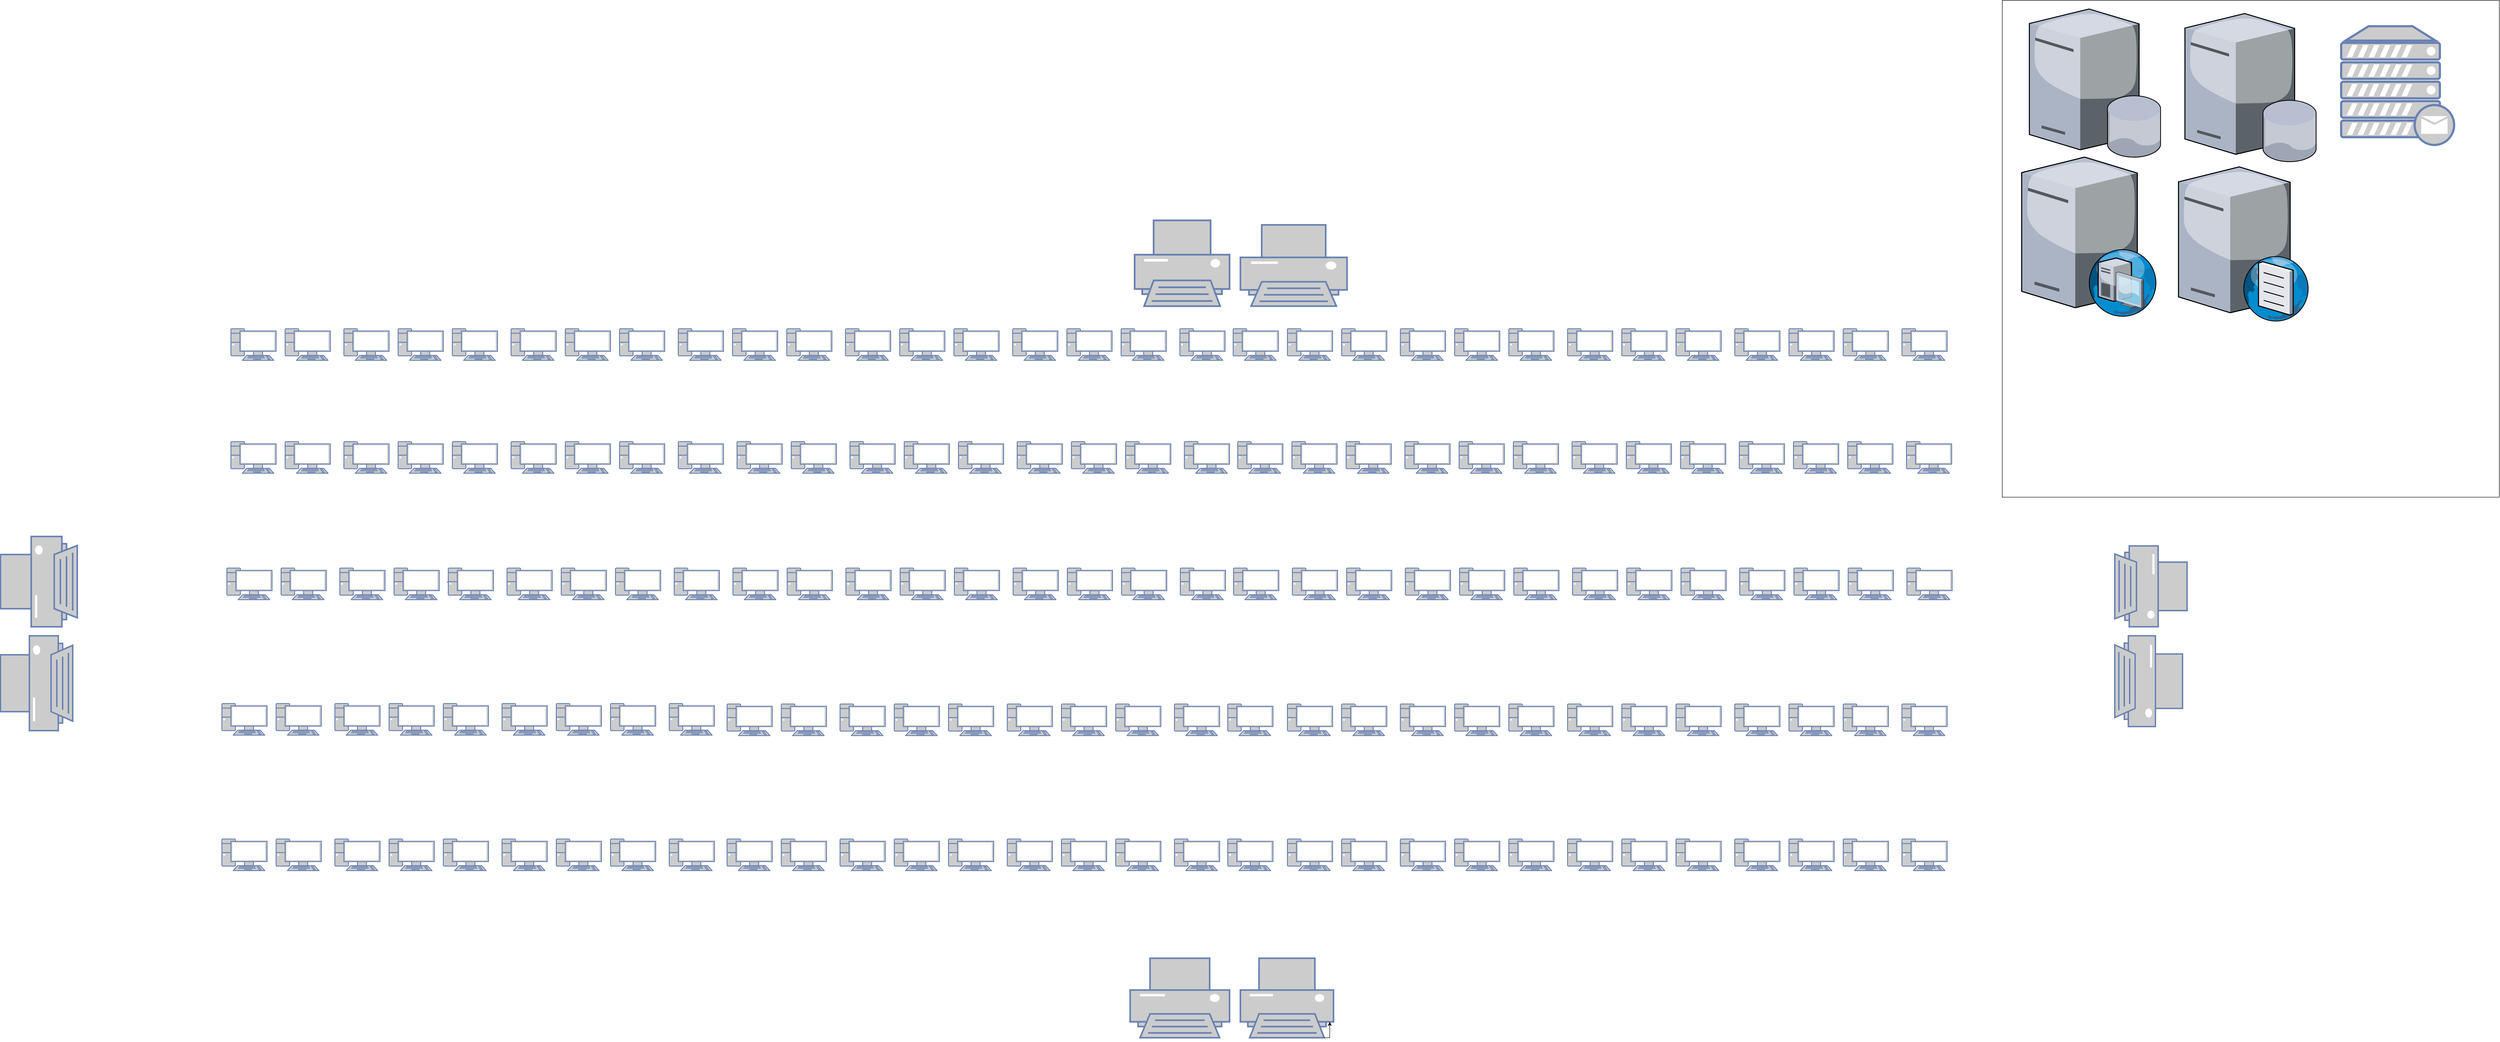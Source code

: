 <mxfile version="13.0.5" type="github"><diagram name="Page-1" id="822b0af5-4adb-64df-f703-e8dfc1f81529"><mxGraphModel dx="6716" dy="4807" grid="1" gridSize="10" guides="1" tooltips="1" connect="1" arrows="1" fold="1" page="1" pageScale="1" pageWidth="1169" pageHeight="827" background="#ffffff" math="0" shadow="0"><root><mxCell id="0"/><mxCell id="1" parent="0"/><mxCell id="Zx3S5RRPUux9s7iWloVt-3" value="" style="fontColor=#0066CC;verticalAlign=top;verticalLabelPosition=bottom;labelPosition=center;align=center;html=1;outlineConnect=0;fillColor=#CCCCCC;strokeColor=#6881B3;gradientColor=none;gradientDirection=north;strokeWidth=2;shape=mxgraph.networks.printer;" vertex="1" parent="1"><mxGeometry x="2120" y="-80" width="210" height="190" as="geometry"/></mxCell><mxCell id="Zx3S5RRPUux9s7iWloVt-4" value="" style="fontColor=#0066CC;verticalAlign=top;verticalLabelPosition=bottom;labelPosition=center;align=center;html=1;outlineConnect=0;fillColor=#CCCCCC;strokeColor=#6881B3;gradientColor=none;gradientDirection=north;strokeWidth=2;shape=mxgraph.networks.printer;" vertex="1" parent="1"><mxGeometry x="2354" y="-70" width="236" height="180" as="geometry"/></mxCell><mxCell id="Zx3S5RRPUux9s7iWloVt-5" value="" style="whiteSpace=wrap;html=1;aspect=fixed;" vertex="1" parent="1"><mxGeometry x="4040" y="-567" width="1100" height="1100" as="geometry"/></mxCell><mxCell id="Zx3S5RRPUux9s7iWloVt-6" value="" style="fontColor=#0066CC;verticalAlign=top;verticalLabelPosition=bottom;labelPosition=center;align=center;html=1;outlineConnect=0;fillColor=#CCCCCC;strokeColor=#6881B3;gradientColor=none;gradientDirection=north;strokeWidth=2;shape=mxgraph.networks.printer;" vertex="1" parent="1"><mxGeometry x="2110" y="1554" width="220" height="176" as="geometry"/></mxCell><mxCell id="Zx3S5RRPUux9s7iWloVt-7" value="" style="fontColor=#0066CC;verticalAlign=top;verticalLabelPosition=bottom;labelPosition=center;align=center;html=1;outlineConnect=0;fillColor=#CCCCCC;strokeColor=#6881B3;gradientColor=none;gradientDirection=north;strokeWidth=2;shape=mxgraph.networks.printer;" vertex="1" parent="1"><mxGeometry x="2354" y="1554" width="206" height="176" as="geometry"/></mxCell><mxCell id="Zx3S5RRPUux9s7iWloVt-8" value="" style="fontColor=#0066CC;verticalAlign=top;verticalLabelPosition=bottom;labelPosition=center;align=center;html=1;outlineConnect=0;fillColor=#CCCCCC;strokeColor=#6881B3;gradientColor=none;gradientDirection=north;strokeWidth=2;shape=mxgraph.networks.printer;rotation=-90;" vertex="1" parent="1"><mxGeometry x="-405" y="635" width="200" height="170" as="geometry"/></mxCell><mxCell id="Zx3S5RRPUux9s7iWloVt-10" value="" style="fontColor=#0066CC;verticalAlign=top;verticalLabelPosition=bottom;labelPosition=center;align=center;html=1;outlineConnect=0;fillColor=#CCCCCC;strokeColor=#6881B3;gradientColor=none;gradientDirection=north;strokeWidth=2;shape=mxgraph.networks.printer;rotation=-90;" vertex="1" parent="1"><mxGeometry x="-415" y="865" width="210" height="160" as="geometry"/></mxCell><mxCell id="Zx3S5RRPUux9s7iWloVt-13" value="" style="fontColor=#0066CC;verticalAlign=top;verticalLabelPosition=bottom;labelPosition=center;align=center;html=1;outlineConnect=0;fillColor=#CCCCCC;strokeColor=#6881B3;gradientColor=none;gradientDirection=north;strokeWidth=2;shape=mxgraph.networks.pc;" vertex="1" parent="1"><mxGeometry x="120" y="160" width="100" height="70" as="geometry"/></mxCell><mxCell id="Zx3S5RRPUux9s7iWloVt-14" value="" style="fontColor=#0066CC;verticalAlign=top;verticalLabelPosition=bottom;labelPosition=center;align=center;html=1;outlineConnect=0;fillColor=#CCCCCC;strokeColor=#6881B3;gradientColor=none;gradientDirection=north;strokeWidth=2;shape=mxgraph.networks.pc;" vertex="1" parent="1"><mxGeometry x="240" y="160" width="100" height="70" as="geometry"/></mxCell><mxCell id="Zx3S5RRPUux9s7iWloVt-15" value="" style="fontColor=#0066CC;verticalAlign=top;verticalLabelPosition=bottom;labelPosition=center;align=center;html=1;outlineConnect=0;fillColor=#CCCCCC;strokeColor=#6881B3;gradientColor=none;gradientDirection=north;strokeWidth=2;shape=mxgraph.networks.pc;" vertex="1" parent="1"><mxGeometry x="370" y="160" width="100" height="70" as="geometry"/></mxCell><mxCell id="Zx3S5RRPUux9s7iWloVt-16" value="" style="fontColor=#0066CC;verticalAlign=top;verticalLabelPosition=bottom;labelPosition=center;align=center;html=1;outlineConnect=0;fillColor=#CCCCCC;strokeColor=#6881B3;gradientColor=none;gradientDirection=north;strokeWidth=2;shape=mxgraph.networks.pc;" vertex="1" parent="1"><mxGeometry x="490" y="160" width="100" height="70" as="geometry"/></mxCell><mxCell id="Zx3S5RRPUux9s7iWloVt-17" value="" style="fontColor=#0066CC;verticalAlign=top;verticalLabelPosition=bottom;labelPosition=center;align=center;html=1;outlineConnect=0;fillColor=#CCCCCC;strokeColor=#6881B3;gradientColor=none;gradientDirection=north;strokeWidth=2;shape=mxgraph.networks.pc;" vertex="1" parent="1"><mxGeometry x="610" y="160" width="100" height="70" as="geometry"/></mxCell><mxCell id="Zx3S5RRPUux9s7iWloVt-18" value="" style="fontColor=#0066CC;verticalAlign=top;verticalLabelPosition=bottom;labelPosition=center;align=center;html=1;outlineConnect=0;fillColor=#CCCCCC;strokeColor=#6881B3;gradientColor=none;gradientDirection=north;strokeWidth=2;shape=mxgraph.networks.pc;" vertex="1" parent="1"><mxGeometry x="740" y="160" width="100" height="70" as="geometry"/></mxCell><mxCell id="Zx3S5RRPUux9s7iWloVt-19" value="" style="fontColor=#0066CC;verticalAlign=top;verticalLabelPosition=bottom;labelPosition=center;align=center;html=1;outlineConnect=0;fillColor=#CCCCCC;strokeColor=#6881B3;gradientColor=none;gradientDirection=north;strokeWidth=2;shape=mxgraph.networks.pc;" vertex="1" parent="1"><mxGeometry x="860" y="160" width="100" height="70" as="geometry"/></mxCell><mxCell id="Zx3S5RRPUux9s7iWloVt-20" value="" style="fontColor=#0066CC;verticalAlign=top;verticalLabelPosition=bottom;labelPosition=center;align=center;html=1;outlineConnect=0;fillColor=#CCCCCC;strokeColor=#6881B3;gradientColor=none;gradientDirection=north;strokeWidth=2;shape=mxgraph.networks.pc;" vertex="1" parent="1"><mxGeometry x="980" y="160" width="100" height="70" as="geometry"/></mxCell><mxCell id="Zx3S5RRPUux9s7iWloVt-21" value="" style="fontColor=#0066CC;verticalAlign=top;verticalLabelPosition=bottom;labelPosition=center;align=center;html=1;outlineConnect=0;fillColor=#CCCCCC;strokeColor=#6881B3;gradientColor=none;gradientDirection=north;strokeWidth=2;shape=mxgraph.networks.pc;" vertex="1" parent="1"><mxGeometry x="1110" y="160" width="100" height="70" as="geometry"/></mxCell><mxCell id="Zx3S5RRPUux9s7iWloVt-22" value="" style="fontColor=#0066CC;verticalAlign=top;verticalLabelPosition=bottom;labelPosition=center;align=center;html=1;outlineConnect=0;fillColor=#CCCCCC;strokeColor=#6881B3;gradientColor=none;gradientDirection=north;strokeWidth=2;shape=mxgraph.networks.pc;" vertex="1" parent="1"><mxGeometry x="1230" y="160" width="100" height="70" as="geometry"/></mxCell><mxCell id="Zx3S5RRPUux9s7iWloVt-23" value="" style="fontColor=#0066CC;verticalAlign=top;verticalLabelPosition=bottom;labelPosition=center;align=center;html=1;outlineConnect=0;fillColor=#CCCCCC;strokeColor=#6881B3;gradientColor=none;gradientDirection=north;strokeWidth=2;shape=mxgraph.networks.pc;" vertex="1" parent="1"><mxGeometry x="1350" y="160" width="100" height="70" as="geometry"/></mxCell><mxCell id="Zx3S5RRPUux9s7iWloVt-24" value="" style="fontColor=#0066CC;verticalAlign=top;verticalLabelPosition=bottom;labelPosition=center;align=center;html=1;outlineConnect=0;fillColor=#CCCCCC;strokeColor=#6881B3;gradientColor=none;gradientDirection=north;strokeWidth=2;shape=mxgraph.networks.pc;" vertex="1" parent="1"><mxGeometry x="1480" y="160" width="100" height="70" as="geometry"/></mxCell><mxCell id="Zx3S5RRPUux9s7iWloVt-25" value="" style="fontColor=#0066CC;verticalAlign=top;verticalLabelPosition=bottom;labelPosition=center;align=center;html=1;outlineConnect=0;fillColor=#CCCCCC;strokeColor=#6881B3;gradientColor=none;gradientDirection=north;strokeWidth=2;shape=mxgraph.networks.pc;" vertex="1" parent="1"><mxGeometry x="1600" y="160" width="100" height="70" as="geometry"/></mxCell><mxCell id="Zx3S5RRPUux9s7iWloVt-26" value="" style="fontColor=#0066CC;verticalAlign=top;verticalLabelPosition=bottom;labelPosition=center;align=center;html=1;outlineConnect=0;fillColor=#CCCCCC;strokeColor=#6881B3;gradientColor=none;gradientDirection=north;strokeWidth=2;shape=mxgraph.networks.pc;" vertex="1" parent="1"><mxGeometry x="1720" y="160" width="100" height="70" as="geometry"/></mxCell><mxCell id="Zx3S5RRPUux9s7iWloVt-27" value="" style="fontColor=#0066CC;verticalAlign=top;verticalLabelPosition=bottom;labelPosition=center;align=center;html=1;outlineConnect=0;fillColor=#CCCCCC;strokeColor=#6881B3;gradientColor=none;gradientDirection=north;strokeWidth=2;shape=mxgraph.networks.pc;" vertex="1" parent="1"><mxGeometry x="1850" y="160" width="100" height="70" as="geometry"/></mxCell><mxCell id="Zx3S5RRPUux9s7iWloVt-28" value="" style="fontColor=#0066CC;verticalAlign=top;verticalLabelPosition=bottom;labelPosition=center;align=center;html=1;outlineConnect=0;fillColor=#CCCCCC;strokeColor=#6881B3;gradientColor=none;gradientDirection=north;strokeWidth=2;shape=mxgraph.networks.pc;" vertex="1" parent="1"><mxGeometry x="1970" y="160" width="100" height="70" as="geometry"/></mxCell><mxCell id="Zx3S5RRPUux9s7iWloVt-29" value="" style="fontColor=#0066CC;verticalAlign=top;verticalLabelPosition=bottom;labelPosition=center;align=center;html=1;outlineConnect=0;fillColor=#CCCCCC;strokeColor=#6881B3;gradientColor=none;gradientDirection=north;strokeWidth=2;shape=mxgraph.networks.pc;" vertex="1" parent="1"><mxGeometry x="2090" y="160" width="100" height="70" as="geometry"/></mxCell><mxCell id="Zx3S5RRPUux9s7iWloVt-30" value="" style="fontColor=#0066CC;verticalAlign=top;verticalLabelPosition=bottom;labelPosition=center;align=center;html=1;outlineConnect=0;fillColor=#CCCCCC;strokeColor=#6881B3;gradientColor=none;gradientDirection=north;strokeWidth=2;shape=mxgraph.networks.pc;" vertex="1" parent="1"><mxGeometry x="2220" y="160" width="100" height="70" as="geometry"/></mxCell><mxCell id="Zx3S5RRPUux9s7iWloVt-31" value="" style="fontColor=#0066CC;verticalAlign=top;verticalLabelPosition=bottom;labelPosition=center;align=center;html=1;outlineConnect=0;fillColor=#CCCCCC;strokeColor=#6881B3;gradientColor=none;gradientDirection=north;strokeWidth=2;shape=mxgraph.networks.pc;" vertex="1" parent="1"><mxGeometry x="2338" y="160" width="100" height="70" as="geometry"/></mxCell><mxCell id="Zx3S5RRPUux9s7iWloVt-32" value="" style="fontColor=#0066CC;verticalAlign=top;verticalLabelPosition=bottom;labelPosition=center;align=center;html=1;outlineConnect=0;fillColor=#CCCCCC;strokeColor=#6881B3;gradientColor=none;gradientDirection=north;strokeWidth=2;shape=mxgraph.networks.pc;" vertex="1" parent="1"><mxGeometry x="2458" y="160" width="100" height="70" as="geometry"/></mxCell><mxCell id="Zx3S5RRPUux9s7iWloVt-33" value="" style="fontColor=#0066CC;verticalAlign=top;verticalLabelPosition=bottom;labelPosition=center;align=center;html=1;outlineConnect=0;fillColor=#CCCCCC;strokeColor=#6881B3;gradientColor=none;gradientDirection=north;strokeWidth=2;shape=mxgraph.networks.pc;" vertex="1" parent="1"><mxGeometry x="2578" y="160" width="100" height="70" as="geometry"/></mxCell><mxCell id="Zx3S5RRPUux9s7iWloVt-34" value="" style="fontColor=#0066CC;verticalAlign=top;verticalLabelPosition=bottom;labelPosition=center;align=center;html=1;outlineConnect=0;fillColor=#CCCCCC;strokeColor=#6881B3;gradientColor=none;gradientDirection=north;strokeWidth=2;shape=mxgraph.networks.pc;" vertex="1" parent="1"><mxGeometry x="2708" y="160" width="100" height="70" as="geometry"/></mxCell><mxCell id="Zx3S5RRPUux9s7iWloVt-35" value="" style="fontColor=#0066CC;verticalAlign=top;verticalLabelPosition=bottom;labelPosition=center;align=center;html=1;outlineConnect=0;fillColor=#CCCCCC;strokeColor=#6881B3;gradientColor=none;gradientDirection=north;strokeWidth=2;shape=mxgraph.networks.pc;" vertex="1" parent="1"><mxGeometry x="2828" y="160" width="100" height="70" as="geometry"/></mxCell><mxCell id="Zx3S5RRPUux9s7iWloVt-36" value="" style="fontColor=#0066CC;verticalAlign=top;verticalLabelPosition=bottom;labelPosition=center;align=center;html=1;outlineConnect=0;fillColor=#CCCCCC;strokeColor=#6881B3;gradientColor=none;gradientDirection=north;strokeWidth=2;shape=mxgraph.networks.pc;" vertex="1" parent="1"><mxGeometry x="2948" y="160" width="100" height="70" as="geometry"/></mxCell><mxCell id="Zx3S5RRPUux9s7iWloVt-37" value="" style="fontColor=#0066CC;verticalAlign=top;verticalLabelPosition=bottom;labelPosition=center;align=center;html=1;outlineConnect=0;fillColor=#CCCCCC;strokeColor=#6881B3;gradientColor=none;gradientDirection=north;strokeWidth=2;shape=mxgraph.networks.pc;" vertex="1" parent="1"><mxGeometry x="3078" y="160" width="100" height="70" as="geometry"/></mxCell><mxCell id="Zx3S5RRPUux9s7iWloVt-38" value="" style="fontColor=#0066CC;verticalAlign=top;verticalLabelPosition=bottom;labelPosition=center;align=center;html=1;outlineConnect=0;fillColor=#CCCCCC;strokeColor=#6881B3;gradientColor=none;gradientDirection=north;strokeWidth=2;shape=mxgraph.networks.pc;" vertex="1" parent="1"><mxGeometry x="3198" y="160" width="100" height="70" as="geometry"/></mxCell><mxCell id="Zx3S5RRPUux9s7iWloVt-39" value="" style="fontColor=#0066CC;verticalAlign=top;verticalLabelPosition=bottom;labelPosition=center;align=center;html=1;outlineConnect=0;fillColor=#CCCCCC;strokeColor=#6881B3;gradientColor=none;gradientDirection=north;strokeWidth=2;shape=mxgraph.networks.pc;" vertex="1" parent="1"><mxGeometry x="3318" y="160" width="100" height="70" as="geometry"/></mxCell><mxCell id="Zx3S5RRPUux9s7iWloVt-40" value="" style="fontColor=#0066CC;verticalAlign=top;verticalLabelPosition=bottom;labelPosition=center;align=center;html=1;outlineConnect=0;fillColor=#CCCCCC;strokeColor=#6881B3;gradientColor=none;gradientDirection=north;strokeWidth=2;shape=mxgraph.networks.pc;" vertex="1" parent="1"><mxGeometry x="3448" y="160" width="100" height="70" as="geometry"/></mxCell><mxCell id="Zx3S5RRPUux9s7iWloVt-41" value="" style="fontColor=#0066CC;verticalAlign=top;verticalLabelPosition=bottom;labelPosition=center;align=center;html=1;outlineConnect=0;fillColor=#CCCCCC;strokeColor=#6881B3;gradientColor=none;gradientDirection=north;strokeWidth=2;shape=mxgraph.networks.pc;" vertex="1" parent="1"><mxGeometry x="3568" y="160" width="100" height="70" as="geometry"/></mxCell><mxCell id="Zx3S5RRPUux9s7iWloVt-42" value="" style="fontColor=#0066CC;verticalAlign=top;verticalLabelPosition=bottom;labelPosition=center;align=center;html=1;outlineConnect=0;fillColor=#CCCCCC;strokeColor=#6881B3;gradientColor=none;gradientDirection=north;strokeWidth=2;shape=mxgraph.networks.pc;" vertex="1" parent="1"><mxGeometry x="3688" y="160" width="100" height="70" as="geometry"/></mxCell><mxCell id="Zx3S5RRPUux9s7iWloVt-43" value="" style="fontColor=#0066CC;verticalAlign=top;verticalLabelPosition=bottom;labelPosition=center;align=center;html=1;outlineConnect=0;fillColor=#CCCCCC;strokeColor=#6881B3;gradientColor=none;gradientDirection=north;strokeWidth=2;shape=mxgraph.networks.pc;" vertex="1" parent="1"><mxGeometry x="3818" y="160" width="100" height="70" as="geometry"/></mxCell><mxCell id="Zx3S5RRPUux9s7iWloVt-77" value="Text" style="text;html=1;align=center;verticalAlign=middle;resizable=0;points=[];autosize=1;" vertex="1" parent="1"><mxGeometry x="588" y="715" width="40" height="20" as="geometry"/></mxCell><mxCell id="Zx3S5RRPUux9s7iWloVt-94" value="" style="fontColor=#0066CC;verticalAlign=top;verticalLabelPosition=bottom;labelPosition=center;align=center;html=1;outlineConnect=0;fillColor=#CCCCCC;strokeColor=#6881B3;gradientColor=none;gradientDirection=north;strokeWidth=2;shape=mxgraph.networks.pc;" vertex="1" parent="1"><mxGeometry x="120" y="410" width="100" height="70" as="geometry"/></mxCell><mxCell id="Zx3S5RRPUux9s7iWloVt-95" value="" style="fontColor=#0066CC;verticalAlign=top;verticalLabelPosition=bottom;labelPosition=center;align=center;html=1;outlineConnect=0;fillColor=#CCCCCC;strokeColor=#6881B3;gradientColor=none;gradientDirection=north;strokeWidth=2;shape=mxgraph.networks.pc;" vertex="1" parent="1"><mxGeometry x="240" y="410" width="100" height="70" as="geometry"/></mxCell><mxCell id="Zx3S5RRPUux9s7iWloVt-96" value="" style="fontColor=#0066CC;verticalAlign=top;verticalLabelPosition=bottom;labelPosition=center;align=center;html=1;outlineConnect=0;fillColor=#CCCCCC;strokeColor=#6881B3;gradientColor=none;gradientDirection=north;strokeWidth=2;shape=mxgraph.networks.pc;" vertex="1" parent="1"><mxGeometry x="370" y="410" width="100" height="70" as="geometry"/></mxCell><mxCell id="Zx3S5RRPUux9s7iWloVt-97" value="" style="fontColor=#0066CC;verticalAlign=top;verticalLabelPosition=bottom;labelPosition=center;align=center;html=1;outlineConnect=0;fillColor=#CCCCCC;strokeColor=#6881B3;gradientColor=none;gradientDirection=north;strokeWidth=2;shape=mxgraph.networks.pc;" vertex="1" parent="1"><mxGeometry x="490" y="410" width="100" height="70" as="geometry"/></mxCell><mxCell id="Zx3S5RRPUux9s7iWloVt-98" value="" style="fontColor=#0066CC;verticalAlign=top;verticalLabelPosition=bottom;labelPosition=center;align=center;html=1;outlineConnect=0;fillColor=#CCCCCC;strokeColor=#6881B3;gradientColor=none;gradientDirection=north;strokeWidth=2;shape=mxgraph.networks.pc;" vertex="1" parent="1"><mxGeometry x="610" y="410" width="100" height="70" as="geometry"/></mxCell><mxCell id="Zx3S5RRPUux9s7iWloVt-99" value="" style="fontColor=#0066CC;verticalAlign=top;verticalLabelPosition=bottom;labelPosition=center;align=center;html=1;outlineConnect=0;fillColor=#CCCCCC;strokeColor=#6881B3;gradientColor=none;gradientDirection=north;strokeWidth=2;shape=mxgraph.networks.pc;" vertex="1" parent="1"><mxGeometry x="740" y="410" width="100" height="70" as="geometry"/></mxCell><mxCell id="Zx3S5RRPUux9s7iWloVt-100" value="" style="fontColor=#0066CC;verticalAlign=top;verticalLabelPosition=bottom;labelPosition=center;align=center;html=1;outlineConnect=0;fillColor=#CCCCCC;strokeColor=#6881B3;gradientColor=none;gradientDirection=north;strokeWidth=2;shape=mxgraph.networks.pc;" vertex="1" parent="1"><mxGeometry x="860" y="410" width="100" height="70" as="geometry"/></mxCell><mxCell id="Zx3S5RRPUux9s7iWloVt-101" value="" style="fontColor=#0066CC;verticalAlign=top;verticalLabelPosition=bottom;labelPosition=center;align=center;html=1;outlineConnect=0;fillColor=#CCCCCC;strokeColor=#6881B3;gradientColor=none;gradientDirection=north;strokeWidth=2;shape=mxgraph.networks.pc;" vertex="1" parent="1"><mxGeometry x="980" y="410" width="100" height="70" as="geometry"/></mxCell><mxCell id="Zx3S5RRPUux9s7iWloVt-102" value="" style="fontColor=#0066CC;verticalAlign=top;verticalLabelPosition=bottom;labelPosition=center;align=center;html=1;outlineConnect=0;fillColor=#CCCCCC;strokeColor=#6881B3;gradientColor=none;gradientDirection=north;strokeWidth=2;shape=mxgraph.networks.pc;" vertex="1" parent="1"><mxGeometry x="1110" y="410" width="100" height="70" as="geometry"/></mxCell><mxCell id="Zx3S5RRPUux9s7iWloVt-103" value="" style="fontColor=#0066CC;verticalAlign=top;verticalLabelPosition=bottom;labelPosition=center;align=center;html=1;outlineConnect=0;fillColor=#CCCCCC;strokeColor=#6881B3;gradientColor=none;gradientDirection=north;strokeWidth=2;shape=mxgraph.networks.pc;" vertex="1" parent="1"><mxGeometry x="111" y="690" width="100" height="70" as="geometry"/></mxCell><mxCell id="Zx3S5RRPUux9s7iWloVt-104" value="" style="fontColor=#0066CC;verticalAlign=top;verticalLabelPosition=bottom;labelPosition=center;align=center;html=1;outlineConnect=0;fillColor=#CCCCCC;strokeColor=#6881B3;gradientColor=none;gradientDirection=north;strokeWidth=2;shape=mxgraph.networks.pc;" vertex="1" parent="1"><mxGeometry x="231" y="690" width="100" height="70" as="geometry"/></mxCell><mxCell id="Zx3S5RRPUux9s7iWloVt-105" value="" style="fontColor=#0066CC;verticalAlign=top;verticalLabelPosition=bottom;labelPosition=center;align=center;html=1;outlineConnect=0;fillColor=#CCCCCC;strokeColor=#6881B3;gradientColor=none;gradientDirection=north;strokeWidth=2;shape=mxgraph.networks.pc;" vertex="1" parent="1"><mxGeometry x="361" y="690" width="100" height="70" as="geometry"/></mxCell><mxCell id="Zx3S5RRPUux9s7iWloVt-106" value="" style="fontColor=#0066CC;verticalAlign=top;verticalLabelPosition=bottom;labelPosition=center;align=center;html=1;outlineConnect=0;fillColor=#CCCCCC;strokeColor=#6881B3;gradientColor=none;gradientDirection=north;strokeWidth=2;shape=mxgraph.networks.pc;" vertex="1" parent="1"><mxGeometry x="481" y="690" width="100" height="70" as="geometry"/></mxCell><mxCell id="Zx3S5RRPUux9s7iWloVt-107" value="" style="fontColor=#0066CC;verticalAlign=top;verticalLabelPosition=bottom;labelPosition=center;align=center;html=1;outlineConnect=0;fillColor=#CCCCCC;strokeColor=#6881B3;gradientColor=none;gradientDirection=north;strokeWidth=2;shape=mxgraph.networks.pc;" vertex="1" parent="1"><mxGeometry x="601" y="690" width="100" height="70" as="geometry"/></mxCell><mxCell id="Zx3S5RRPUux9s7iWloVt-108" value="" style="fontColor=#0066CC;verticalAlign=top;verticalLabelPosition=bottom;labelPosition=center;align=center;html=1;outlineConnect=0;fillColor=#CCCCCC;strokeColor=#6881B3;gradientColor=none;gradientDirection=north;strokeWidth=2;shape=mxgraph.networks.pc;" vertex="1" parent="1"><mxGeometry x="731" y="690" width="100" height="70" as="geometry"/></mxCell><mxCell id="Zx3S5RRPUux9s7iWloVt-109" value="" style="fontColor=#0066CC;verticalAlign=top;verticalLabelPosition=bottom;labelPosition=center;align=center;html=1;outlineConnect=0;fillColor=#CCCCCC;strokeColor=#6881B3;gradientColor=none;gradientDirection=north;strokeWidth=2;shape=mxgraph.networks.pc;" vertex="1" parent="1"><mxGeometry x="851" y="690" width="100" height="70" as="geometry"/></mxCell><mxCell id="Zx3S5RRPUux9s7iWloVt-110" value="" style="fontColor=#0066CC;verticalAlign=top;verticalLabelPosition=bottom;labelPosition=center;align=center;html=1;outlineConnect=0;fillColor=#CCCCCC;strokeColor=#6881B3;gradientColor=none;gradientDirection=north;strokeWidth=2;shape=mxgraph.networks.pc;" vertex="1" parent="1"><mxGeometry x="971" y="690" width="100" height="70" as="geometry"/></mxCell><mxCell id="Zx3S5RRPUux9s7iWloVt-111" value="" style="fontColor=#0066CC;verticalAlign=top;verticalLabelPosition=bottom;labelPosition=center;align=center;html=1;outlineConnect=0;fillColor=#CCCCCC;strokeColor=#6881B3;gradientColor=none;gradientDirection=north;strokeWidth=2;shape=mxgraph.networks.pc;" vertex="1" parent="1"><mxGeometry x="1101" y="690" width="100" height="70" as="geometry"/></mxCell><mxCell id="Zx3S5RRPUux9s7iWloVt-112" value="" style="fontColor=#0066CC;verticalAlign=top;verticalLabelPosition=bottom;labelPosition=center;align=center;html=1;outlineConnect=0;fillColor=#CCCCCC;strokeColor=#6881B3;gradientColor=none;gradientDirection=north;strokeWidth=2;shape=mxgraph.networks.pc;" vertex="1" parent="1"><mxGeometry x="100" y="990" width="100" height="70" as="geometry"/></mxCell><mxCell id="Zx3S5RRPUux9s7iWloVt-113" value="" style="fontColor=#0066CC;verticalAlign=top;verticalLabelPosition=bottom;labelPosition=center;align=center;html=1;outlineConnect=0;fillColor=#CCCCCC;strokeColor=#6881B3;gradientColor=none;gradientDirection=north;strokeWidth=2;shape=mxgraph.networks.pc;" vertex="1" parent="1"><mxGeometry x="220" y="990" width="100" height="70" as="geometry"/></mxCell><mxCell id="Zx3S5RRPUux9s7iWloVt-114" value="" style="fontColor=#0066CC;verticalAlign=top;verticalLabelPosition=bottom;labelPosition=center;align=center;html=1;outlineConnect=0;fillColor=#CCCCCC;strokeColor=#6881B3;gradientColor=none;gradientDirection=north;strokeWidth=2;shape=mxgraph.networks.pc;" vertex="1" parent="1"><mxGeometry x="350" y="990" width="100" height="70" as="geometry"/></mxCell><mxCell id="Zx3S5RRPUux9s7iWloVt-115" value="" style="fontColor=#0066CC;verticalAlign=top;verticalLabelPosition=bottom;labelPosition=center;align=center;html=1;outlineConnect=0;fillColor=#CCCCCC;strokeColor=#6881B3;gradientColor=none;gradientDirection=north;strokeWidth=2;shape=mxgraph.networks.pc;" vertex="1" parent="1"><mxGeometry x="470" y="990" width="100" height="70" as="geometry"/></mxCell><mxCell id="Zx3S5RRPUux9s7iWloVt-116" value="" style="fontColor=#0066CC;verticalAlign=top;verticalLabelPosition=bottom;labelPosition=center;align=center;html=1;outlineConnect=0;fillColor=#CCCCCC;strokeColor=#6881B3;gradientColor=none;gradientDirection=north;strokeWidth=2;shape=mxgraph.networks.pc;" vertex="1" parent="1"><mxGeometry x="590" y="990" width="100" height="70" as="geometry"/></mxCell><mxCell id="Zx3S5RRPUux9s7iWloVt-117" value="" style="fontColor=#0066CC;verticalAlign=top;verticalLabelPosition=bottom;labelPosition=center;align=center;html=1;outlineConnect=0;fillColor=#CCCCCC;strokeColor=#6881B3;gradientColor=none;gradientDirection=north;strokeWidth=2;shape=mxgraph.networks.pc;" vertex="1" parent="1"><mxGeometry x="720" y="990" width="100" height="70" as="geometry"/></mxCell><mxCell id="Zx3S5RRPUux9s7iWloVt-118" value="" style="fontColor=#0066CC;verticalAlign=top;verticalLabelPosition=bottom;labelPosition=center;align=center;html=1;outlineConnect=0;fillColor=#CCCCCC;strokeColor=#6881B3;gradientColor=none;gradientDirection=north;strokeWidth=2;shape=mxgraph.networks.pc;" vertex="1" parent="1"><mxGeometry x="840" y="990" width="100" height="70" as="geometry"/></mxCell><mxCell id="Zx3S5RRPUux9s7iWloVt-119" value="" style="fontColor=#0066CC;verticalAlign=top;verticalLabelPosition=bottom;labelPosition=center;align=center;html=1;outlineConnect=0;fillColor=#CCCCCC;strokeColor=#6881B3;gradientColor=none;gradientDirection=north;strokeWidth=2;shape=mxgraph.networks.pc;" vertex="1" parent="1"><mxGeometry x="960" y="990" width="100" height="70" as="geometry"/></mxCell><mxCell id="Zx3S5RRPUux9s7iWloVt-120" value="" style="fontColor=#0066CC;verticalAlign=top;verticalLabelPosition=bottom;labelPosition=center;align=center;html=1;outlineConnect=0;fillColor=#CCCCCC;strokeColor=#6881B3;gradientColor=none;gradientDirection=north;strokeWidth=2;shape=mxgraph.networks.pc;" vertex="1" parent="1"><mxGeometry x="1090" y="990" width="100" height="70" as="geometry"/></mxCell><mxCell id="Zx3S5RRPUux9s7iWloVt-121" value="" style="fontColor=#0066CC;verticalAlign=top;verticalLabelPosition=bottom;labelPosition=center;align=center;html=1;outlineConnect=0;fillColor=#CCCCCC;strokeColor=#6881B3;gradientColor=none;gradientDirection=north;strokeWidth=2;shape=mxgraph.networks.pc;" vertex="1" parent="1"><mxGeometry x="100" y="1290" width="100" height="70" as="geometry"/></mxCell><mxCell id="Zx3S5RRPUux9s7iWloVt-122" value="" style="fontColor=#0066CC;verticalAlign=top;verticalLabelPosition=bottom;labelPosition=center;align=center;html=1;outlineConnect=0;fillColor=#CCCCCC;strokeColor=#6881B3;gradientColor=none;gradientDirection=north;strokeWidth=2;shape=mxgraph.networks.pc;" vertex="1" parent="1"><mxGeometry x="220" y="1290" width="100" height="70" as="geometry"/></mxCell><mxCell id="Zx3S5RRPUux9s7iWloVt-123" value="" style="fontColor=#0066CC;verticalAlign=top;verticalLabelPosition=bottom;labelPosition=center;align=center;html=1;outlineConnect=0;fillColor=#CCCCCC;strokeColor=#6881B3;gradientColor=none;gradientDirection=north;strokeWidth=2;shape=mxgraph.networks.pc;" vertex="1" parent="1"><mxGeometry x="350" y="1290" width="100" height="70" as="geometry"/></mxCell><mxCell id="Zx3S5RRPUux9s7iWloVt-124" value="" style="fontColor=#0066CC;verticalAlign=top;verticalLabelPosition=bottom;labelPosition=center;align=center;html=1;outlineConnect=0;fillColor=#CCCCCC;strokeColor=#6881B3;gradientColor=none;gradientDirection=north;strokeWidth=2;shape=mxgraph.networks.pc;" vertex="1" parent="1"><mxGeometry x="470" y="1290" width="100" height="70" as="geometry"/></mxCell><mxCell id="Zx3S5RRPUux9s7iWloVt-125" value="" style="fontColor=#0066CC;verticalAlign=top;verticalLabelPosition=bottom;labelPosition=center;align=center;html=1;outlineConnect=0;fillColor=#CCCCCC;strokeColor=#6881B3;gradientColor=none;gradientDirection=north;strokeWidth=2;shape=mxgraph.networks.pc;" vertex="1" parent="1"><mxGeometry x="590" y="1290" width="100" height="70" as="geometry"/></mxCell><mxCell id="Zx3S5RRPUux9s7iWloVt-126" value="" style="fontColor=#0066CC;verticalAlign=top;verticalLabelPosition=bottom;labelPosition=center;align=center;html=1;outlineConnect=0;fillColor=#CCCCCC;strokeColor=#6881B3;gradientColor=none;gradientDirection=north;strokeWidth=2;shape=mxgraph.networks.pc;" vertex="1" parent="1"><mxGeometry x="720" y="1290" width="100" height="70" as="geometry"/></mxCell><mxCell id="Zx3S5RRPUux9s7iWloVt-127" value="" style="fontColor=#0066CC;verticalAlign=top;verticalLabelPosition=bottom;labelPosition=center;align=center;html=1;outlineConnect=0;fillColor=#CCCCCC;strokeColor=#6881B3;gradientColor=none;gradientDirection=north;strokeWidth=2;shape=mxgraph.networks.pc;" vertex="1" parent="1"><mxGeometry x="840" y="1290" width="100" height="70" as="geometry"/></mxCell><mxCell id="Zx3S5RRPUux9s7iWloVt-128" value="" style="fontColor=#0066CC;verticalAlign=top;verticalLabelPosition=bottom;labelPosition=center;align=center;html=1;outlineConnect=0;fillColor=#CCCCCC;strokeColor=#6881B3;gradientColor=none;gradientDirection=north;strokeWidth=2;shape=mxgraph.networks.pc;" vertex="1" parent="1"><mxGeometry x="960" y="1290" width="100" height="70" as="geometry"/></mxCell><mxCell id="Zx3S5RRPUux9s7iWloVt-129" value="" style="fontColor=#0066CC;verticalAlign=top;verticalLabelPosition=bottom;labelPosition=center;align=center;html=1;outlineConnect=0;fillColor=#CCCCCC;strokeColor=#6881B3;gradientColor=none;gradientDirection=north;strokeWidth=2;shape=mxgraph.networks.pc;" vertex="1" parent="1"><mxGeometry x="1090" y="1290" width="100" height="70" as="geometry"/></mxCell><mxCell id="Zx3S5RRPUux9s7iWloVt-130" value="" style="fontColor=#0066CC;verticalAlign=top;verticalLabelPosition=bottom;labelPosition=center;align=center;html=1;outlineConnect=0;fillColor=#CCCCCC;strokeColor=#6881B3;gradientColor=none;gradientDirection=north;strokeWidth=2;shape=mxgraph.networks.printer;rotation=90;" vertex="1" parent="1"><mxGeometry x="4279.5" y="650.5" width="179" height="160" as="geometry"/></mxCell><mxCell id="Zx3S5RRPUux9s7iWloVt-131" value="" style="fontColor=#0066CC;verticalAlign=top;verticalLabelPosition=bottom;labelPosition=center;align=center;html=1;outlineConnect=0;fillColor=#CCCCCC;strokeColor=#6881B3;gradientColor=none;gradientDirection=north;strokeWidth=2;shape=mxgraph.networks.printer;rotation=90;" vertex="1" parent="1"><mxGeometry x="4263.5" y="865.5" width="201" height="150" as="geometry"/></mxCell><mxCell id="Zx3S5RRPUux9s7iWloVt-132" value="" style="fontColor=#0066CC;verticalAlign=top;verticalLabelPosition=bottom;labelPosition=center;align=center;html=1;outlineConnect=0;fillColor=#CCCCCC;strokeColor=#6881B3;gradientColor=none;gradientDirection=north;strokeWidth=2;shape=mxgraph.networks.pc;" vertex="1" parent="1"><mxGeometry x="1240" y="410" width="100" height="70" as="geometry"/></mxCell><mxCell id="Zx3S5RRPUux9s7iWloVt-133" value="" style="fontColor=#0066CC;verticalAlign=top;verticalLabelPosition=bottom;labelPosition=center;align=center;html=1;outlineConnect=0;fillColor=#CCCCCC;strokeColor=#6881B3;gradientColor=none;gradientDirection=north;strokeWidth=2;shape=mxgraph.networks.pc;" vertex="1" parent="1"><mxGeometry x="1360" y="410" width="100" height="70" as="geometry"/></mxCell><mxCell id="Zx3S5RRPUux9s7iWloVt-134" value="" style="fontColor=#0066CC;verticalAlign=top;verticalLabelPosition=bottom;labelPosition=center;align=center;html=1;outlineConnect=0;fillColor=#CCCCCC;strokeColor=#6881B3;gradientColor=none;gradientDirection=north;strokeWidth=2;shape=mxgraph.networks.pc;" vertex="1" parent="1"><mxGeometry x="1490" y="410" width="100" height="70" as="geometry"/></mxCell><mxCell id="Zx3S5RRPUux9s7iWloVt-135" value="" style="fontColor=#0066CC;verticalAlign=top;verticalLabelPosition=bottom;labelPosition=center;align=center;html=1;outlineConnect=0;fillColor=#CCCCCC;strokeColor=#6881B3;gradientColor=none;gradientDirection=north;strokeWidth=2;shape=mxgraph.networks.pc;" vertex="1" parent="1"><mxGeometry x="1610" y="410" width="100" height="70" as="geometry"/></mxCell><mxCell id="Zx3S5RRPUux9s7iWloVt-136" value="" style="fontColor=#0066CC;verticalAlign=top;verticalLabelPosition=bottom;labelPosition=center;align=center;html=1;outlineConnect=0;fillColor=#CCCCCC;strokeColor=#6881B3;gradientColor=none;gradientDirection=north;strokeWidth=2;shape=mxgraph.networks.pc;" vertex="1" parent="1"><mxGeometry x="1730" y="410" width="100" height="70" as="geometry"/></mxCell><mxCell id="Zx3S5RRPUux9s7iWloVt-137" value="" style="fontColor=#0066CC;verticalAlign=top;verticalLabelPosition=bottom;labelPosition=center;align=center;html=1;outlineConnect=0;fillColor=#CCCCCC;strokeColor=#6881B3;gradientColor=none;gradientDirection=north;strokeWidth=2;shape=mxgraph.networks.pc;" vertex="1" parent="1"><mxGeometry x="1860" y="410" width="100" height="70" as="geometry"/></mxCell><mxCell id="Zx3S5RRPUux9s7iWloVt-138" value="" style="fontColor=#0066CC;verticalAlign=top;verticalLabelPosition=bottom;labelPosition=center;align=center;html=1;outlineConnect=0;fillColor=#CCCCCC;strokeColor=#6881B3;gradientColor=none;gradientDirection=north;strokeWidth=2;shape=mxgraph.networks.pc;" vertex="1" parent="1"><mxGeometry x="1980" y="410" width="100" height="70" as="geometry"/></mxCell><mxCell id="Zx3S5RRPUux9s7iWloVt-139" value="" style="fontColor=#0066CC;verticalAlign=top;verticalLabelPosition=bottom;labelPosition=center;align=center;html=1;outlineConnect=0;fillColor=#CCCCCC;strokeColor=#6881B3;gradientColor=none;gradientDirection=north;strokeWidth=2;shape=mxgraph.networks.pc;" vertex="1" parent="1"><mxGeometry x="2100" y="410" width="100" height="70" as="geometry"/></mxCell><mxCell id="Zx3S5RRPUux9s7iWloVt-140" value="" style="fontColor=#0066CC;verticalAlign=top;verticalLabelPosition=bottom;labelPosition=center;align=center;html=1;outlineConnect=0;fillColor=#CCCCCC;strokeColor=#6881B3;gradientColor=none;gradientDirection=north;strokeWidth=2;shape=mxgraph.networks.pc;" vertex="1" parent="1"><mxGeometry x="2230" y="410" width="100" height="70" as="geometry"/></mxCell><mxCell id="Zx3S5RRPUux9s7iWloVt-141" value="" style="fontColor=#0066CC;verticalAlign=top;verticalLabelPosition=bottom;labelPosition=center;align=center;html=1;outlineConnect=0;fillColor=#CCCCCC;strokeColor=#6881B3;gradientColor=none;gradientDirection=north;strokeWidth=2;shape=mxgraph.networks.pc;" vertex="1" parent="1"><mxGeometry x="2348" y="410" width="100" height="70" as="geometry"/></mxCell><mxCell id="Zx3S5RRPUux9s7iWloVt-142" value="" style="fontColor=#0066CC;verticalAlign=top;verticalLabelPosition=bottom;labelPosition=center;align=center;html=1;outlineConnect=0;fillColor=#CCCCCC;strokeColor=#6881B3;gradientColor=none;gradientDirection=north;strokeWidth=2;shape=mxgraph.networks.pc;" vertex="1" parent="1"><mxGeometry x="1231" y="690" width="100" height="70" as="geometry"/></mxCell><mxCell id="Zx3S5RRPUux9s7iWloVt-143" value="" style="fontColor=#0066CC;verticalAlign=top;verticalLabelPosition=bottom;labelPosition=center;align=center;html=1;outlineConnect=0;fillColor=#CCCCCC;strokeColor=#6881B3;gradientColor=none;gradientDirection=north;strokeWidth=2;shape=mxgraph.networks.pc;" vertex="1" parent="1"><mxGeometry x="1351" y="690" width="100" height="70" as="geometry"/></mxCell><mxCell id="Zx3S5RRPUux9s7iWloVt-144" value="" style="fontColor=#0066CC;verticalAlign=top;verticalLabelPosition=bottom;labelPosition=center;align=center;html=1;outlineConnect=0;fillColor=#CCCCCC;strokeColor=#6881B3;gradientColor=none;gradientDirection=north;strokeWidth=2;shape=mxgraph.networks.pc;" vertex="1" parent="1"><mxGeometry x="1481" y="690" width="100" height="70" as="geometry"/></mxCell><mxCell id="Zx3S5RRPUux9s7iWloVt-145" value="" style="fontColor=#0066CC;verticalAlign=top;verticalLabelPosition=bottom;labelPosition=center;align=center;html=1;outlineConnect=0;fillColor=#CCCCCC;strokeColor=#6881B3;gradientColor=none;gradientDirection=north;strokeWidth=2;shape=mxgraph.networks.pc;" vertex="1" parent="1"><mxGeometry x="1601" y="690" width="100" height="70" as="geometry"/></mxCell><mxCell id="Zx3S5RRPUux9s7iWloVt-146" value="" style="fontColor=#0066CC;verticalAlign=top;verticalLabelPosition=bottom;labelPosition=center;align=center;html=1;outlineConnect=0;fillColor=#CCCCCC;strokeColor=#6881B3;gradientColor=none;gradientDirection=north;strokeWidth=2;shape=mxgraph.networks.pc;" vertex="1" parent="1"><mxGeometry x="1721" y="690" width="100" height="70" as="geometry"/></mxCell><mxCell id="Zx3S5RRPUux9s7iWloVt-147" value="" style="fontColor=#0066CC;verticalAlign=top;verticalLabelPosition=bottom;labelPosition=center;align=center;html=1;outlineConnect=0;fillColor=#CCCCCC;strokeColor=#6881B3;gradientColor=none;gradientDirection=north;strokeWidth=2;shape=mxgraph.networks.pc;" vertex="1" parent="1"><mxGeometry x="1851" y="690" width="100" height="70" as="geometry"/></mxCell><mxCell id="Zx3S5RRPUux9s7iWloVt-148" value="" style="fontColor=#0066CC;verticalAlign=top;verticalLabelPosition=bottom;labelPosition=center;align=center;html=1;outlineConnect=0;fillColor=#CCCCCC;strokeColor=#6881B3;gradientColor=none;gradientDirection=north;strokeWidth=2;shape=mxgraph.networks.pc;" vertex="1" parent="1"><mxGeometry x="1971" y="690" width="100" height="70" as="geometry"/></mxCell><mxCell id="Zx3S5RRPUux9s7iWloVt-149" value="" style="fontColor=#0066CC;verticalAlign=top;verticalLabelPosition=bottom;labelPosition=center;align=center;html=1;outlineConnect=0;fillColor=#CCCCCC;strokeColor=#6881B3;gradientColor=none;gradientDirection=north;strokeWidth=2;shape=mxgraph.networks.pc;" vertex="1" parent="1"><mxGeometry x="2091" y="690" width="100" height="70" as="geometry"/></mxCell><mxCell id="Zx3S5RRPUux9s7iWloVt-150" value="" style="fontColor=#0066CC;verticalAlign=top;verticalLabelPosition=bottom;labelPosition=center;align=center;html=1;outlineConnect=0;fillColor=#CCCCCC;strokeColor=#6881B3;gradientColor=none;gradientDirection=north;strokeWidth=2;shape=mxgraph.networks.pc;" vertex="1" parent="1"><mxGeometry x="2221" y="690" width="100" height="70" as="geometry"/></mxCell><mxCell id="Zx3S5RRPUux9s7iWloVt-151" value="" style="fontColor=#0066CC;verticalAlign=top;verticalLabelPosition=bottom;labelPosition=center;align=center;html=1;outlineConnect=0;fillColor=#CCCCCC;strokeColor=#6881B3;gradientColor=none;gradientDirection=north;strokeWidth=2;shape=mxgraph.networks.pc;" vertex="1" parent="1"><mxGeometry x="2339" y="690" width="100" height="70" as="geometry"/></mxCell><mxCell id="Zx3S5RRPUux9s7iWloVt-152" value="" style="fontColor=#0066CC;verticalAlign=top;verticalLabelPosition=bottom;labelPosition=center;align=center;html=1;outlineConnect=0;fillColor=#CCCCCC;strokeColor=#6881B3;gradientColor=none;gradientDirection=north;strokeWidth=2;shape=mxgraph.networks.pc;" vertex="1" parent="1"><mxGeometry x="1218" y="991" width="100" height="70" as="geometry"/></mxCell><mxCell id="Zx3S5RRPUux9s7iWloVt-153" value="" style="fontColor=#0066CC;verticalAlign=top;verticalLabelPosition=bottom;labelPosition=center;align=center;html=1;outlineConnect=0;fillColor=#CCCCCC;strokeColor=#6881B3;gradientColor=none;gradientDirection=north;strokeWidth=2;shape=mxgraph.networks.pc;" vertex="1" parent="1"><mxGeometry x="1338" y="991" width="100" height="70" as="geometry"/></mxCell><mxCell id="Zx3S5RRPUux9s7iWloVt-154" value="" style="fontColor=#0066CC;verticalAlign=top;verticalLabelPosition=bottom;labelPosition=center;align=center;html=1;outlineConnect=0;fillColor=#CCCCCC;strokeColor=#6881B3;gradientColor=none;gradientDirection=north;strokeWidth=2;shape=mxgraph.networks.pc;" vertex="1" parent="1"><mxGeometry x="1468" y="991" width="100" height="70" as="geometry"/></mxCell><mxCell id="Zx3S5RRPUux9s7iWloVt-155" value="" style="fontColor=#0066CC;verticalAlign=top;verticalLabelPosition=bottom;labelPosition=center;align=center;html=1;outlineConnect=0;fillColor=#CCCCCC;strokeColor=#6881B3;gradientColor=none;gradientDirection=north;strokeWidth=2;shape=mxgraph.networks.pc;" vertex="1" parent="1"><mxGeometry x="1588" y="991" width="100" height="70" as="geometry"/></mxCell><mxCell id="Zx3S5RRPUux9s7iWloVt-156" value="" style="fontColor=#0066CC;verticalAlign=top;verticalLabelPosition=bottom;labelPosition=center;align=center;html=1;outlineConnect=0;fillColor=#CCCCCC;strokeColor=#6881B3;gradientColor=none;gradientDirection=north;strokeWidth=2;shape=mxgraph.networks.pc;" vertex="1" parent="1"><mxGeometry x="1708" y="991" width="100" height="70" as="geometry"/></mxCell><mxCell id="Zx3S5RRPUux9s7iWloVt-157" value="" style="fontColor=#0066CC;verticalAlign=top;verticalLabelPosition=bottom;labelPosition=center;align=center;html=1;outlineConnect=0;fillColor=#CCCCCC;strokeColor=#6881B3;gradientColor=none;gradientDirection=north;strokeWidth=2;shape=mxgraph.networks.pc;" vertex="1" parent="1"><mxGeometry x="1838" y="991" width="100" height="70" as="geometry"/></mxCell><mxCell id="Zx3S5RRPUux9s7iWloVt-158" value="" style="fontColor=#0066CC;verticalAlign=top;verticalLabelPosition=bottom;labelPosition=center;align=center;html=1;outlineConnect=0;fillColor=#CCCCCC;strokeColor=#6881B3;gradientColor=none;gradientDirection=north;strokeWidth=2;shape=mxgraph.networks.pc;" vertex="1" parent="1"><mxGeometry x="1958" y="991" width="100" height="70" as="geometry"/></mxCell><mxCell id="Zx3S5RRPUux9s7iWloVt-159" value="" style="fontColor=#0066CC;verticalAlign=top;verticalLabelPosition=bottom;labelPosition=center;align=center;html=1;outlineConnect=0;fillColor=#CCCCCC;strokeColor=#6881B3;gradientColor=none;gradientDirection=north;strokeWidth=2;shape=mxgraph.networks.pc;" vertex="1" parent="1"><mxGeometry x="2078" y="991" width="100" height="70" as="geometry"/></mxCell><mxCell id="Zx3S5RRPUux9s7iWloVt-160" value="" style="fontColor=#0066CC;verticalAlign=top;verticalLabelPosition=bottom;labelPosition=center;align=center;html=1;outlineConnect=0;fillColor=#CCCCCC;strokeColor=#6881B3;gradientColor=none;gradientDirection=north;strokeWidth=2;shape=mxgraph.networks.pc;" vertex="1" parent="1"><mxGeometry x="2208" y="991" width="100" height="70" as="geometry"/></mxCell><mxCell id="Zx3S5RRPUux9s7iWloVt-161" value="" style="fontColor=#0066CC;verticalAlign=top;verticalLabelPosition=bottom;labelPosition=center;align=center;html=1;outlineConnect=0;fillColor=#CCCCCC;strokeColor=#6881B3;gradientColor=none;gradientDirection=north;strokeWidth=2;shape=mxgraph.networks.pc;" vertex="1" parent="1"><mxGeometry x="2326" y="991" width="100" height="70" as="geometry"/></mxCell><mxCell id="Zx3S5RRPUux9s7iWloVt-162" value="" style="fontColor=#0066CC;verticalAlign=top;verticalLabelPosition=bottom;labelPosition=center;align=center;html=1;outlineConnect=0;fillColor=#CCCCCC;strokeColor=#6881B3;gradientColor=none;gradientDirection=north;strokeWidth=2;shape=mxgraph.networks.pc;" vertex="1" parent="1"><mxGeometry x="1218" y="1290" width="100" height="70" as="geometry"/></mxCell><mxCell id="Zx3S5RRPUux9s7iWloVt-163" value="" style="fontColor=#0066CC;verticalAlign=top;verticalLabelPosition=bottom;labelPosition=center;align=center;html=1;outlineConnect=0;fillColor=#CCCCCC;strokeColor=#6881B3;gradientColor=none;gradientDirection=north;strokeWidth=2;shape=mxgraph.networks.pc;" vertex="1" parent="1"><mxGeometry x="1338" y="1290" width="100" height="70" as="geometry"/></mxCell><mxCell id="Zx3S5RRPUux9s7iWloVt-164" value="" style="fontColor=#0066CC;verticalAlign=top;verticalLabelPosition=bottom;labelPosition=center;align=center;html=1;outlineConnect=0;fillColor=#CCCCCC;strokeColor=#6881B3;gradientColor=none;gradientDirection=north;strokeWidth=2;shape=mxgraph.networks.pc;" vertex="1" parent="1"><mxGeometry x="1468" y="1290" width="100" height="70" as="geometry"/></mxCell><mxCell id="Zx3S5RRPUux9s7iWloVt-165" value="" style="fontColor=#0066CC;verticalAlign=top;verticalLabelPosition=bottom;labelPosition=center;align=center;html=1;outlineConnect=0;fillColor=#CCCCCC;strokeColor=#6881B3;gradientColor=none;gradientDirection=north;strokeWidth=2;shape=mxgraph.networks.pc;" vertex="1" parent="1"><mxGeometry x="1588" y="1290" width="100" height="70" as="geometry"/></mxCell><mxCell id="Zx3S5RRPUux9s7iWloVt-166" value="" style="fontColor=#0066CC;verticalAlign=top;verticalLabelPosition=bottom;labelPosition=center;align=center;html=1;outlineConnect=0;fillColor=#CCCCCC;strokeColor=#6881B3;gradientColor=none;gradientDirection=north;strokeWidth=2;shape=mxgraph.networks.pc;" vertex="1" parent="1"><mxGeometry x="1708" y="1290" width="100" height="70" as="geometry"/></mxCell><mxCell id="Zx3S5RRPUux9s7iWloVt-167" value="" style="fontColor=#0066CC;verticalAlign=top;verticalLabelPosition=bottom;labelPosition=center;align=center;html=1;outlineConnect=0;fillColor=#CCCCCC;strokeColor=#6881B3;gradientColor=none;gradientDirection=north;strokeWidth=2;shape=mxgraph.networks.pc;" vertex="1" parent="1"><mxGeometry x="1838" y="1290" width="100" height="70" as="geometry"/></mxCell><mxCell id="Zx3S5RRPUux9s7iWloVt-168" value="" style="fontColor=#0066CC;verticalAlign=top;verticalLabelPosition=bottom;labelPosition=center;align=center;html=1;outlineConnect=0;fillColor=#CCCCCC;strokeColor=#6881B3;gradientColor=none;gradientDirection=north;strokeWidth=2;shape=mxgraph.networks.pc;" vertex="1" parent="1"><mxGeometry x="1958" y="1290" width="100" height="70" as="geometry"/></mxCell><mxCell id="Zx3S5RRPUux9s7iWloVt-169" value="" style="fontColor=#0066CC;verticalAlign=top;verticalLabelPosition=bottom;labelPosition=center;align=center;html=1;outlineConnect=0;fillColor=#CCCCCC;strokeColor=#6881B3;gradientColor=none;gradientDirection=north;strokeWidth=2;shape=mxgraph.networks.pc;" vertex="1" parent="1"><mxGeometry x="2078" y="1290" width="100" height="70" as="geometry"/></mxCell><mxCell id="Zx3S5RRPUux9s7iWloVt-170" value="" style="fontColor=#0066CC;verticalAlign=top;verticalLabelPosition=bottom;labelPosition=center;align=center;html=1;outlineConnect=0;fillColor=#CCCCCC;strokeColor=#6881B3;gradientColor=none;gradientDirection=north;strokeWidth=2;shape=mxgraph.networks.pc;" vertex="1" parent="1"><mxGeometry x="2208" y="1290" width="100" height="70" as="geometry"/></mxCell><mxCell id="Zx3S5RRPUux9s7iWloVt-171" value="" style="fontColor=#0066CC;verticalAlign=top;verticalLabelPosition=bottom;labelPosition=center;align=center;html=1;outlineConnect=0;fillColor=#CCCCCC;strokeColor=#6881B3;gradientColor=none;gradientDirection=north;strokeWidth=2;shape=mxgraph.networks.pc;" vertex="1" parent="1"><mxGeometry x="2326" y="1290" width="100" height="70" as="geometry"/></mxCell><mxCell id="Zx3S5RRPUux9s7iWloVt-172" value="" style="fontColor=#0066CC;verticalAlign=top;verticalLabelPosition=bottom;labelPosition=center;align=center;html=1;outlineConnect=0;fillColor=#CCCCCC;strokeColor=#6881B3;gradientColor=none;gradientDirection=north;strokeWidth=2;shape=mxgraph.networks.pc;" vertex="1" parent="1"><mxGeometry x="2468" y="410" width="100" height="70" as="geometry"/></mxCell><mxCell id="Zx3S5RRPUux9s7iWloVt-173" value="" style="fontColor=#0066CC;verticalAlign=top;verticalLabelPosition=bottom;labelPosition=center;align=center;html=1;outlineConnect=0;fillColor=#CCCCCC;strokeColor=#6881B3;gradientColor=none;gradientDirection=north;strokeWidth=2;shape=mxgraph.networks.pc;" vertex="1" parent="1"><mxGeometry x="2588" y="410" width="100" height="70" as="geometry"/></mxCell><mxCell id="Zx3S5RRPUux9s7iWloVt-174" value="" style="fontColor=#0066CC;verticalAlign=top;verticalLabelPosition=bottom;labelPosition=center;align=center;html=1;outlineConnect=0;fillColor=#CCCCCC;strokeColor=#6881B3;gradientColor=none;gradientDirection=north;strokeWidth=2;shape=mxgraph.networks.pc;" vertex="1" parent="1"><mxGeometry x="2718" y="410" width="100" height="70" as="geometry"/></mxCell><mxCell id="Zx3S5RRPUux9s7iWloVt-175" value="" style="fontColor=#0066CC;verticalAlign=top;verticalLabelPosition=bottom;labelPosition=center;align=center;html=1;outlineConnect=0;fillColor=#CCCCCC;strokeColor=#6881B3;gradientColor=none;gradientDirection=north;strokeWidth=2;shape=mxgraph.networks.pc;" vertex="1" parent="1"><mxGeometry x="2838" y="410" width="100" height="70" as="geometry"/></mxCell><mxCell id="Zx3S5RRPUux9s7iWloVt-176" value="" style="fontColor=#0066CC;verticalAlign=top;verticalLabelPosition=bottom;labelPosition=center;align=center;html=1;outlineConnect=0;fillColor=#CCCCCC;strokeColor=#6881B3;gradientColor=none;gradientDirection=north;strokeWidth=2;shape=mxgraph.networks.pc;" vertex="1" parent="1"><mxGeometry x="2958" y="410" width="100" height="70" as="geometry"/></mxCell><mxCell id="Zx3S5RRPUux9s7iWloVt-177" value="" style="fontColor=#0066CC;verticalAlign=top;verticalLabelPosition=bottom;labelPosition=center;align=center;html=1;outlineConnect=0;fillColor=#CCCCCC;strokeColor=#6881B3;gradientColor=none;gradientDirection=north;strokeWidth=2;shape=mxgraph.networks.pc;" vertex="1" parent="1"><mxGeometry x="3088" y="410" width="100" height="70" as="geometry"/></mxCell><mxCell id="Zx3S5RRPUux9s7iWloVt-178" value="" style="fontColor=#0066CC;verticalAlign=top;verticalLabelPosition=bottom;labelPosition=center;align=center;html=1;outlineConnect=0;fillColor=#CCCCCC;strokeColor=#6881B3;gradientColor=none;gradientDirection=north;strokeWidth=2;shape=mxgraph.networks.pc;" vertex="1" parent="1"><mxGeometry x="3208" y="410" width="100" height="70" as="geometry"/></mxCell><mxCell id="Zx3S5RRPUux9s7iWloVt-179" value="" style="fontColor=#0066CC;verticalAlign=top;verticalLabelPosition=bottom;labelPosition=center;align=center;html=1;outlineConnect=0;fillColor=#CCCCCC;strokeColor=#6881B3;gradientColor=none;gradientDirection=north;strokeWidth=2;shape=mxgraph.networks.pc;" vertex="1" parent="1"><mxGeometry x="3328" y="410" width="100" height="70" as="geometry"/></mxCell><mxCell id="Zx3S5RRPUux9s7iWloVt-180" value="" style="fontColor=#0066CC;verticalAlign=top;verticalLabelPosition=bottom;labelPosition=center;align=center;html=1;outlineConnect=0;fillColor=#CCCCCC;strokeColor=#6881B3;gradientColor=none;gradientDirection=north;strokeWidth=2;shape=mxgraph.networks.pc;" vertex="1" parent="1"><mxGeometry x="3458" y="410" width="100" height="70" as="geometry"/></mxCell><mxCell id="Zx3S5RRPUux9s7iWloVt-181" value="" style="fontColor=#0066CC;verticalAlign=top;verticalLabelPosition=bottom;labelPosition=center;align=center;html=1;outlineConnect=0;fillColor=#CCCCCC;strokeColor=#6881B3;gradientColor=none;gradientDirection=north;strokeWidth=2;shape=mxgraph.networks.pc;" vertex="1" parent="1"><mxGeometry x="3578" y="410" width="100" height="70" as="geometry"/></mxCell><mxCell id="Zx3S5RRPUux9s7iWloVt-182" value="" style="fontColor=#0066CC;verticalAlign=top;verticalLabelPosition=bottom;labelPosition=center;align=center;html=1;outlineConnect=0;fillColor=#CCCCCC;strokeColor=#6881B3;gradientColor=none;gradientDirection=north;strokeWidth=2;shape=mxgraph.networks.pc;" vertex="1" parent="1"><mxGeometry x="3698" y="410" width="100" height="70" as="geometry"/></mxCell><mxCell id="Zx3S5RRPUux9s7iWloVt-183" value="" style="fontColor=#0066CC;verticalAlign=top;verticalLabelPosition=bottom;labelPosition=center;align=center;html=1;outlineConnect=0;fillColor=#CCCCCC;strokeColor=#6881B3;gradientColor=none;gradientDirection=north;strokeWidth=2;shape=mxgraph.networks.pc;" vertex="1" parent="1"><mxGeometry x="3828" y="410" width="100" height="70" as="geometry"/></mxCell><mxCell id="Zx3S5RRPUux9s7iWloVt-184" value="" style="fontColor=#0066CC;verticalAlign=top;verticalLabelPosition=bottom;labelPosition=center;align=center;html=1;outlineConnect=0;fillColor=#CCCCCC;strokeColor=#6881B3;gradientColor=none;gradientDirection=north;strokeWidth=2;shape=mxgraph.networks.pc;" vertex="1" parent="1"><mxGeometry x="2469" y="690" width="100" height="70" as="geometry"/></mxCell><mxCell id="Zx3S5RRPUux9s7iWloVt-185" value="" style="fontColor=#0066CC;verticalAlign=top;verticalLabelPosition=bottom;labelPosition=center;align=center;html=1;outlineConnect=0;fillColor=#CCCCCC;strokeColor=#6881B3;gradientColor=none;gradientDirection=north;strokeWidth=2;shape=mxgraph.networks.pc;" vertex="1" parent="1"><mxGeometry x="2589" y="690" width="100" height="70" as="geometry"/></mxCell><mxCell id="Zx3S5RRPUux9s7iWloVt-186" value="" style="fontColor=#0066CC;verticalAlign=top;verticalLabelPosition=bottom;labelPosition=center;align=center;html=1;outlineConnect=0;fillColor=#CCCCCC;strokeColor=#6881B3;gradientColor=none;gradientDirection=north;strokeWidth=2;shape=mxgraph.networks.pc;" vertex="1" parent="1"><mxGeometry x="2719" y="690" width="100" height="70" as="geometry"/></mxCell><mxCell id="Zx3S5RRPUux9s7iWloVt-187" value="" style="fontColor=#0066CC;verticalAlign=top;verticalLabelPosition=bottom;labelPosition=center;align=center;html=1;outlineConnect=0;fillColor=#CCCCCC;strokeColor=#6881B3;gradientColor=none;gradientDirection=north;strokeWidth=2;shape=mxgraph.networks.pc;" vertex="1" parent="1"><mxGeometry x="2839" y="690" width="100" height="70" as="geometry"/></mxCell><mxCell id="Zx3S5RRPUux9s7iWloVt-188" value="" style="fontColor=#0066CC;verticalAlign=top;verticalLabelPosition=bottom;labelPosition=center;align=center;html=1;outlineConnect=0;fillColor=#CCCCCC;strokeColor=#6881B3;gradientColor=none;gradientDirection=north;strokeWidth=2;shape=mxgraph.networks.pc;" vertex="1" parent="1"><mxGeometry x="2959" y="690" width="100" height="70" as="geometry"/></mxCell><mxCell id="Zx3S5RRPUux9s7iWloVt-189" value="" style="fontColor=#0066CC;verticalAlign=top;verticalLabelPosition=bottom;labelPosition=center;align=center;html=1;outlineConnect=0;fillColor=#CCCCCC;strokeColor=#6881B3;gradientColor=none;gradientDirection=north;strokeWidth=2;shape=mxgraph.networks.pc;" vertex="1" parent="1"><mxGeometry x="3089" y="690" width="100" height="70" as="geometry"/></mxCell><mxCell id="Zx3S5RRPUux9s7iWloVt-190" value="" style="fontColor=#0066CC;verticalAlign=top;verticalLabelPosition=bottom;labelPosition=center;align=center;html=1;outlineConnect=0;fillColor=#CCCCCC;strokeColor=#6881B3;gradientColor=none;gradientDirection=north;strokeWidth=2;shape=mxgraph.networks.pc;" vertex="1" parent="1"><mxGeometry x="3209" y="690" width="100" height="70" as="geometry"/></mxCell><mxCell id="Zx3S5RRPUux9s7iWloVt-191" value="" style="fontColor=#0066CC;verticalAlign=top;verticalLabelPosition=bottom;labelPosition=center;align=center;html=1;outlineConnect=0;fillColor=#CCCCCC;strokeColor=#6881B3;gradientColor=none;gradientDirection=north;strokeWidth=2;shape=mxgraph.networks.pc;" vertex="1" parent="1"><mxGeometry x="3329" y="690" width="100" height="70" as="geometry"/></mxCell><mxCell id="Zx3S5RRPUux9s7iWloVt-192" value="" style="fontColor=#0066CC;verticalAlign=top;verticalLabelPosition=bottom;labelPosition=center;align=center;html=1;outlineConnect=0;fillColor=#CCCCCC;strokeColor=#6881B3;gradientColor=none;gradientDirection=north;strokeWidth=2;shape=mxgraph.networks.pc;" vertex="1" parent="1"><mxGeometry x="3459" y="690" width="100" height="70" as="geometry"/></mxCell><mxCell id="Zx3S5RRPUux9s7iWloVt-193" value="" style="fontColor=#0066CC;verticalAlign=top;verticalLabelPosition=bottom;labelPosition=center;align=center;html=1;outlineConnect=0;fillColor=#CCCCCC;strokeColor=#6881B3;gradientColor=none;gradientDirection=north;strokeWidth=2;shape=mxgraph.networks.pc;" vertex="1" parent="1"><mxGeometry x="3579" y="690" width="100" height="70" as="geometry"/></mxCell><mxCell id="Zx3S5RRPUux9s7iWloVt-194" value="" style="fontColor=#0066CC;verticalAlign=top;verticalLabelPosition=bottom;labelPosition=center;align=center;html=1;outlineConnect=0;fillColor=#CCCCCC;strokeColor=#6881B3;gradientColor=none;gradientDirection=north;strokeWidth=2;shape=mxgraph.networks.pc;" vertex="1" parent="1"><mxGeometry x="3699" y="690" width="100" height="70" as="geometry"/></mxCell><mxCell id="Zx3S5RRPUux9s7iWloVt-195" value="" style="fontColor=#0066CC;verticalAlign=top;verticalLabelPosition=bottom;labelPosition=center;align=center;html=1;outlineConnect=0;fillColor=#CCCCCC;strokeColor=#6881B3;gradientColor=none;gradientDirection=north;strokeWidth=2;shape=mxgraph.networks.pc;" vertex="1" parent="1"><mxGeometry x="3829" y="690" width="100" height="70" as="geometry"/></mxCell><mxCell id="Zx3S5RRPUux9s7iWloVt-196" value="" style="fontColor=#0066CC;verticalAlign=top;verticalLabelPosition=bottom;labelPosition=center;align=center;html=1;outlineConnect=0;fillColor=#CCCCCC;strokeColor=#6881B3;gradientColor=none;gradientDirection=north;strokeWidth=2;shape=mxgraph.networks.pc;" vertex="1" parent="1"><mxGeometry x="2458" y="991" width="100" height="70" as="geometry"/></mxCell><mxCell id="Zx3S5RRPUux9s7iWloVt-197" value="" style="fontColor=#0066CC;verticalAlign=top;verticalLabelPosition=bottom;labelPosition=center;align=center;html=1;outlineConnect=0;fillColor=#CCCCCC;strokeColor=#6881B3;gradientColor=none;gradientDirection=north;strokeWidth=2;shape=mxgraph.networks.pc;" vertex="1" parent="1"><mxGeometry x="2578" y="991" width="100" height="70" as="geometry"/></mxCell><mxCell id="Zx3S5RRPUux9s7iWloVt-198" value="" style="fontColor=#0066CC;verticalAlign=top;verticalLabelPosition=bottom;labelPosition=center;align=center;html=1;outlineConnect=0;fillColor=#CCCCCC;strokeColor=#6881B3;gradientColor=none;gradientDirection=north;strokeWidth=2;shape=mxgraph.networks.pc;" vertex="1" parent="1"><mxGeometry x="2708" y="991" width="100" height="70" as="geometry"/></mxCell><mxCell id="Zx3S5RRPUux9s7iWloVt-199" value="" style="fontColor=#0066CC;verticalAlign=top;verticalLabelPosition=bottom;labelPosition=center;align=center;html=1;outlineConnect=0;fillColor=#CCCCCC;strokeColor=#6881B3;gradientColor=none;gradientDirection=north;strokeWidth=2;shape=mxgraph.networks.pc;" vertex="1" parent="1"><mxGeometry x="2828" y="991" width="100" height="70" as="geometry"/></mxCell><mxCell id="Zx3S5RRPUux9s7iWloVt-200" value="" style="fontColor=#0066CC;verticalAlign=top;verticalLabelPosition=bottom;labelPosition=center;align=center;html=1;outlineConnect=0;fillColor=#CCCCCC;strokeColor=#6881B3;gradientColor=none;gradientDirection=north;strokeWidth=2;shape=mxgraph.networks.pc;" vertex="1" parent="1"><mxGeometry x="2948" y="991" width="100" height="70" as="geometry"/></mxCell><mxCell id="Zx3S5RRPUux9s7iWloVt-201" value="" style="fontColor=#0066CC;verticalAlign=top;verticalLabelPosition=bottom;labelPosition=center;align=center;html=1;outlineConnect=0;fillColor=#CCCCCC;strokeColor=#6881B3;gradientColor=none;gradientDirection=north;strokeWidth=2;shape=mxgraph.networks.pc;" vertex="1" parent="1"><mxGeometry x="3078" y="991" width="100" height="70" as="geometry"/></mxCell><mxCell id="Zx3S5RRPUux9s7iWloVt-202" value="" style="fontColor=#0066CC;verticalAlign=top;verticalLabelPosition=bottom;labelPosition=center;align=center;html=1;outlineConnect=0;fillColor=#CCCCCC;strokeColor=#6881B3;gradientColor=none;gradientDirection=north;strokeWidth=2;shape=mxgraph.networks.pc;" vertex="1" parent="1"><mxGeometry x="3198" y="991" width="100" height="70" as="geometry"/></mxCell><mxCell id="Zx3S5RRPUux9s7iWloVt-203" value="" style="fontColor=#0066CC;verticalAlign=top;verticalLabelPosition=bottom;labelPosition=center;align=center;html=1;outlineConnect=0;fillColor=#CCCCCC;strokeColor=#6881B3;gradientColor=none;gradientDirection=north;strokeWidth=2;shape=mxgraph.networks.pc;" vertex="1" parent="1"><mxGeometry x="3318" y="991" width="100" height="70" as="geometry"/></mxCell><mxCell id="Zx3S5RRPUux9s7iWloVt-204" value="" style="fontColor=#0066CC;verticalAlign=top;verticalLabelPosition=bottom;labelPosition=center;align=center;html=1;outlineConnect=0;fillColor=#CCCCCC;strokeColor=#6881B3;gradientColor=none;gradientDirection=north;strokeWidth=2;shape=mxgraph.networks.pc;" vertex="1" parent="1"><mxGeometry x="3448" y="991" width="100" height="70" as="geometry"/></mxCell><mxCell id="Zx3S5RRPUux9s7iWloVt-205" value="" style="fontColor=#0066CC;verticalAlign=top;verticalLabelPosition=bottom;labelPosition=center;align=center;html=1;outlineConnect=0;fillColor=#CCCCCC;strokeColor=#6881B3;gradientColor=none;gradientDirection=north;strokeWidth=2;shape=mxgraph.networks.pc;" vertex="1" parent="1"><mxGeometry x="3568" y="991" width="100" height="70" as="geometry"/></mxCell><mxCell id="Zx3S5RRPUux9s7iWloVt-206" value="" style="fontColor=#0066CC;verticalAlign=top;verticalLabelPosition=bottom;labelPosition=center;align=center;html=1;outlineConnect=0;fillColor=#CCCCCC;strokeColor=#6881B3;gradientColor=none;gradientDirection=north;strokeWidth=2;shape=mxgraph.networks.pc;" vertex="1" parent="1"><mxGeometry x="3688" y="991" width="100" height="70" as="geometry"/></mxCell><mxCell id="Zx3S5RRPUux9s7iWloVt-207" value="" style="fontColor=#0066CC;verticalAlign=top;verticalLabelPosition=bottom;labelPosition=center;align=center;html=1;outlineConnect=0;fillColor=#CCCCCC;strokeColor=#6881B3;gradientColor=none;gradientDirection=north;strokeWidth=2;shape=mxgraph.networks.pc;" vertex="1" parent="1"><mxGeometry x="3818" y="991" width="100" height="70" as="geometry"/></mxCell><mxCell id="Zx3S5RRPUux9s7iWloVt-208" value="" style="fontColor=#0066CC;verticalAlign=top;verticalLabelPosition=bottom;labelPosition=center;align=center;html=1;outlineConnect=0;fillColor=#CCCCCC;strokeColor=#6881B3;gradientColor=none;gradientDirection=north;strokeWidth=2;shape=mxgraph.networks.pc;" vertex="1" parent="1"><mxGeometry x="2458" y="1290" width="100" height="70" as="geometry"/></mxCell><mxCell id="Zx3S5RRPUux9s7iWloVt-209" value="" style="fontColor=#0066CC;verticalAlign=top;verticalLabelPosition=bottom;labelPosition=center;align=center;html=1;outlineConnect=0;fillColor=#CCCCCC;strokeColor=#6881B3;gradientColor=none;gradientDirection=north;strokeWidth=2;shape=mxgraph.networks.pc;" vertex="1" parent="1"><mxGeometry x="2578" y="1290" width="100" height="70" as="geometry"/></mxCell><mxCell id="Zx3S5RRPUux9s7iWloVt-210" value="" style="fontColor=#0066CC;verticalAlign=top;verticalLabelPosition=bottom;labelPosition=center;align=center;html=1;outlineConnect=0;fillColor=#CCCCCC;strokeColor=#6881B3;gradientColor=none;gradientDirection=north;strokeWidth=2;shape=mxgraph.networks.pc;" vertex="1" parent="1"><mxGeometry x="2708" y="1290" width="100" height="70" as="geometry"/></mxCell><mxCell id="Zx3S5RRPUux9s7iWloVt-211" value="" style="fontColor=#0066CC;verticalAlign=top;verticalLabelPosition=bottom;labelPosition=center;align=center;html=1;outlineConnect=0;fillColor=#CCCCCC;strokeColor=#6881B3;gradientColor=none;gradientDirection=north;strokeWidth=2;shape=mxgraph.networks.pc;" vertex="1" parent="1"><mxGeometry x="2828" y="1290" width="100" height="70" as="geometry"/></mxCell><mxCell id="Zx3S5RRPUux9s7iWloVt-212" value="" style="fontColor=#0066CC;verticalAlign=top;verticalLabelPosition=bottom;labelPosition=center;align=center;html=1;outlineConnect=0;fillColor=#CCCCCC;strokeColor=#6881B3;gradientColor=none;gradientDirection=north;strokeWidth=2;shape=mxgraph.networks.pc;" vertex="1" parent="1"><mxGeometry x="2948" y="1290" width="100" height="70" as="geometry"/></mxCell><mxCell id="Zx3S5RRPUux9s7iWloVt-213" value="" style="fontColor=#0066CC;verticalAlign=top;verticalLabelPosition=bottom;labelPosition=center;align=center;html=1;outlineConnect=0;fillColor=#CCCCCC;strokeColor=#6881B3;gradientColor=none;gradientDirection=north;strokeWidth=2;shape=mxgraph.networks.pc;" vertex="1" parent="1"><mxGeometry x="3078" y="1290" width="100" height="70" as="geometry"/></mxCell><mxCell id="Zx3S5RRPUux9s7iWloVt-214" value="" style="fontColor=#0066CC;verticalAlign=top;verticalLabelPosition=bottom;labelPosition=center;align=center;html=1;outlineConnect=0;fillColor=#CCCCCC;strokeColor=#6881B3;gradientColor=none;gradientDirection=north;strokeWidth=2;shape=mxgraph.networks.pc;" vertex="1" parent="1"><mxGeometry x="3198" y="1290" width="100" height="70" as="geometry"/></mxCell><mxCell id="Zx3S5RRPUux9s7iWloVt-215" value="" style="fontColor=#0066CC;verticalAlign=top;verticalLabelPosition=bottom;labelPosition=center;align=center;html=1;outlineConnect=0;fillColor=#CCCCCC;strokeColor=#6881B3;gradientColor=none;gradientDirection=north;strokeWidth=2;shape=mxgraph.networks.pc;" vertex="1" parent="1"><mxGeometry x="3318" y="1290" width="100" height="70" as="geometry"/></mxCell><mxCell id="Zx3S5RRPUux9s7iWloVt-216" value="" style="fontColor=#0066CC;verticalAlign=top;verticalLabelPosition=bottom;labelPosition=center;align=center;html=1;outlineConnect=0;fillColor=#CCCCCC;strokeColor=#6881B3;gradientColor=none;gradientDirection=north;strokeWidth=2;shape=mxgraph.networks.pc;" vertex="1" parent="1"><mxGeometry x="3448" y="1290" width="100" height="70" as="geometry"/></mxCell><mxCell id="Zx3S5RRPUux9s7iWloVt-217" value="" style="fontColor=#0066CC;verticalAlign=top;verticalLabelPosition=bottom;labelPosition=center;align=center;html=1;outlineConnect=0;fillColor=#CCCCCC;strokeColor=#6881B3;gradientColor=none;gradientDirection=north;strokeWidth=2;shape=mxgraph.networks.pc;" vertex="1" parent="1"><mxGeometry x="3568" y="1290" width="100" height="70" as="geometry"/></mxCell><mxCell id="Zx3S5RRPUux9s7iWloVt-218" value="" style="fontColor=#0066CC;verticalAlign=top;verticalLabelPosition=bottom;labelPosition=center;align=center;html=1;outlineConnect=0;fillColor=#CCCCCC;strokeColor=#6881B3;gradientColor=none;gradientDirection=north;strokeWidth=2;shape=mxgraph.networks.pc;" vertex="1" parent="1"><mxGeometry x="3688" y="1290" width="100" height="70" as="geometry"/></mxCell><mxCell id="Zx3S5RRPUux9s7iWloVt-219" value="" style="fontColor=#0066CC;verticalAlign=top;verticalLabelPosition=bottom;labelPosition=center;align=center;html=1;outlineConnect=0;fillColor=#CCCCCC;strokeColor=#6881B3;gradientColor=none;gradientDirection=north;strokeWidth=2;shape=mxgraph.networks.pc;" vertex="1" parent="1"><mxGeometry x="3818" y="1290" width="100" height="70" as="geometry"/></mxCell><mxCell id="Zx3S5RRPUux9s7iWloVt-222" style="edgeStyle=orthogonalEdgeStyle;rounded=0;orthogonalLoop=1;jettySize=auto;html=1;exitX=0.9;exitY=1;exitDx=0;exitDy=0;exitPerimeter=0;entryX=0.96;entryY=0.8;entryDx=0;entryDy=0;entryPerimeter=0;" edge="1" parent="1" source="Zx3S5RRPUux9s7iWloVt-7" target="Zx3S5RRPUux9s7iWloVt-7"><mxGeometry relative="1" as="geometry"/></mxCell><mxCell id="Zx3S5RRPUux9s7iWloVt-223" value="" style="fontColor=#0066CC;verticalAlign=top;verticalLabelPosition=bottom;labelPosition=center;align=center;html=1;outlineConnect=0;fillColor=#CCCCCC;strokeColor=#6881B3;gradientColor=none;gradientDirection=north;strokeWidth=2;shape=mxgraph.networks.mail_server;" vertex="1" parent="1"><mxGeometry x="4790" y="-510" width="250" height="263" as="geometry"/></mxCell><mxCell id="Zx3S5RRPUux9s7iWloVt-231" value="" style="verticalLabelPosition=bottom;aspect=fixed;html=1;verticalAlign=top;strokeColor=none;align=center;outlineConnect=0;shape=mxgraph.citrix.dhcp_server;" vertex="1" parent="1"><mxGeometry x="4082.96" y="-220" width="298.09" height="353" as="geometry"/></mxCell><mxCell id="Zx3S5RRPUux9s7iWloVt-233" value="" style="verticalLabelPosition=bottom;aspect=fixed;html=1;verticalAlign=top;strokeColor=none;align=center;outlineConnect=0;shape=mxgraph.citrix.dns_server;" vertex="1" parent="1"><mxGeometry x="4430" y="-207" width="289.46" height="350" as="geometry"/></mxCell><mxCell id="Zx3S5RRPUux9s7iWloVt-234" value="" style="verticalLabelPosition=bottom;aspect=fixed;html=1;verticalAlign=top;strokeColor=none;align=center;outlineConnect=0;shape=mxgraph.citrix.database_server;" vertex="1" parent="1"><mxGeometry x="4100" y="-548" width="291.56" height="328" as="geometry"/></mxCell><mxCell id="Zx3S5RRPUux9s7iWloVt-237" value="" style="verticalLabelPosition=bottom;aspect=fixed;html=1;verticalAlign=top;strokeColor=none;align=center;outlineConnect=0;shape=mxgraph.citrix.database_server;" vertex="1" parent="1"><mxGeometry x="4444.22" y="-538" width="291.56" height="328" as="geometry"/></mxCell></root></mxGraphModel></diagram></mxfile>